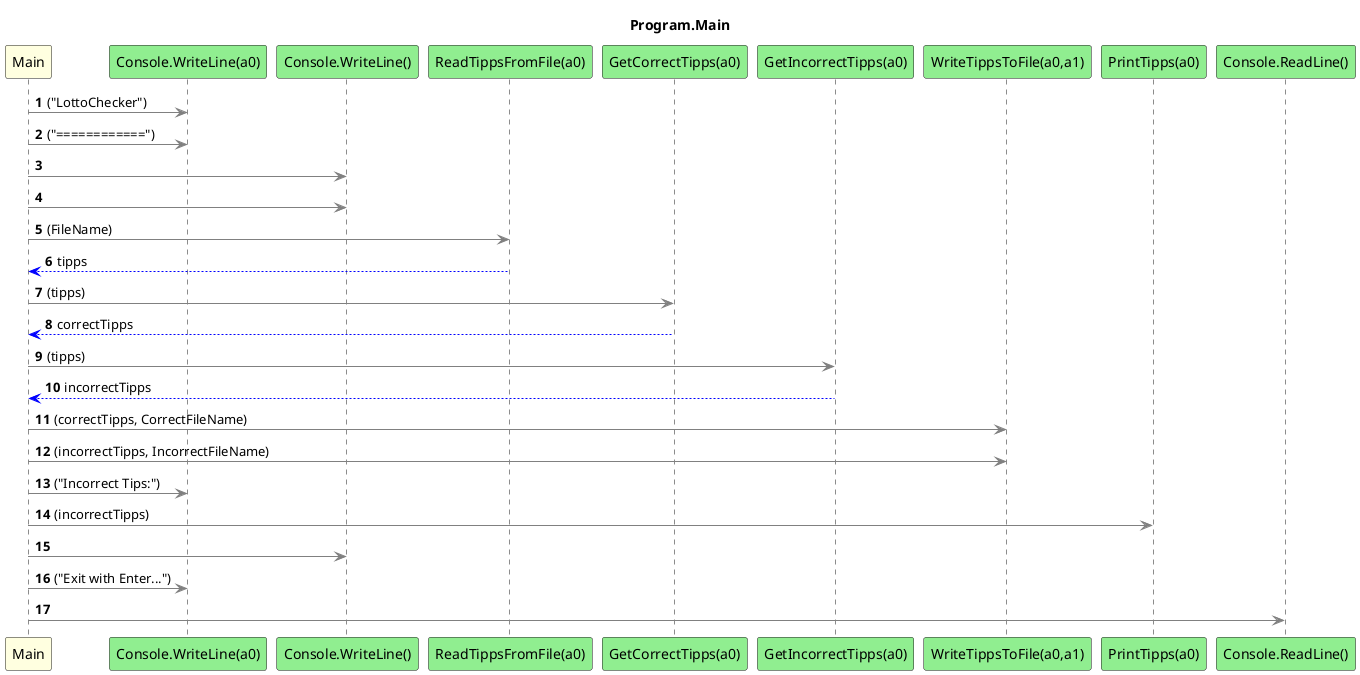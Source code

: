 @startuml Program.Main
title Program.Main
participant "Main" as Main #LightYellow
participant "Console.WriteLine(a0)" as Console_WriteLine_a0 #LightGreen
participant "Console.WriteLine()" as Console_WriteLine #LightGreen
participant "ReadTippsFromFile(a0)" as ReadTippsFromFile_a0 #LightGreen
participant "GetCorrectTipps(a0)" as GetCorrectTipps_a0 #LightGreen
participant "GetIncorrectTipps(a0)" as GetIncorrectTipps_a0 #LightGreen
participant "WriteTippsToFile(a0,a1)" as WriteTippsToFile_a0_a1 #LightGreen
participant "PrintTipps(a0)" as PrintTipps_a0 #LightGreen
participant "Console.ReadLine()" as Console_ReadLine #LightGreen
autonumber
Main -[#grey]> Console_WriteLine_a0 : ("LottoChecker")
Main -[#grey]> Console_WriteLine_a0 : ("============")
Main -[#grey]> Console_WriteLine
Main -[#grey]> Console_WriteLine
Main -[#grey]> ReadTippsFromFile_a0 : (FileName)
ReadTippsFromFile_a0 -[#blue]-> Main : tipps
Main -[#grey]> GetCorrectTipps_a0 : (tipps)
GetCorrectTipps_a0 -[#blue]-> Main : correctTipps
Main -[#grey]> GetIncorrectTipps_a0 : (tipps)
GetIncorrectTipps_a0 -[#blue]-> Main : incorrectTipps
Main -[#grey]> WriteTippsToFile_a0_a1 : (correctTipps, CorrectFileName)
Main -[#grey]> WriteTippsToFile_a0_a1 : (incorrectTipps, IncorrectFileName)
Main -[#grey]> Console_WriteLine_a0 : ("Incorrect Tips:")
Main -[#grey]> PrintTipps_a0 : (incorrectTipps)
Main -[#grey]> Console_WriteLine
Main -[#grey]> Console_WriteLine_a0 : ("Exit with Enter...")
Main -[#grey]> Console_ReadLine
@enduml
